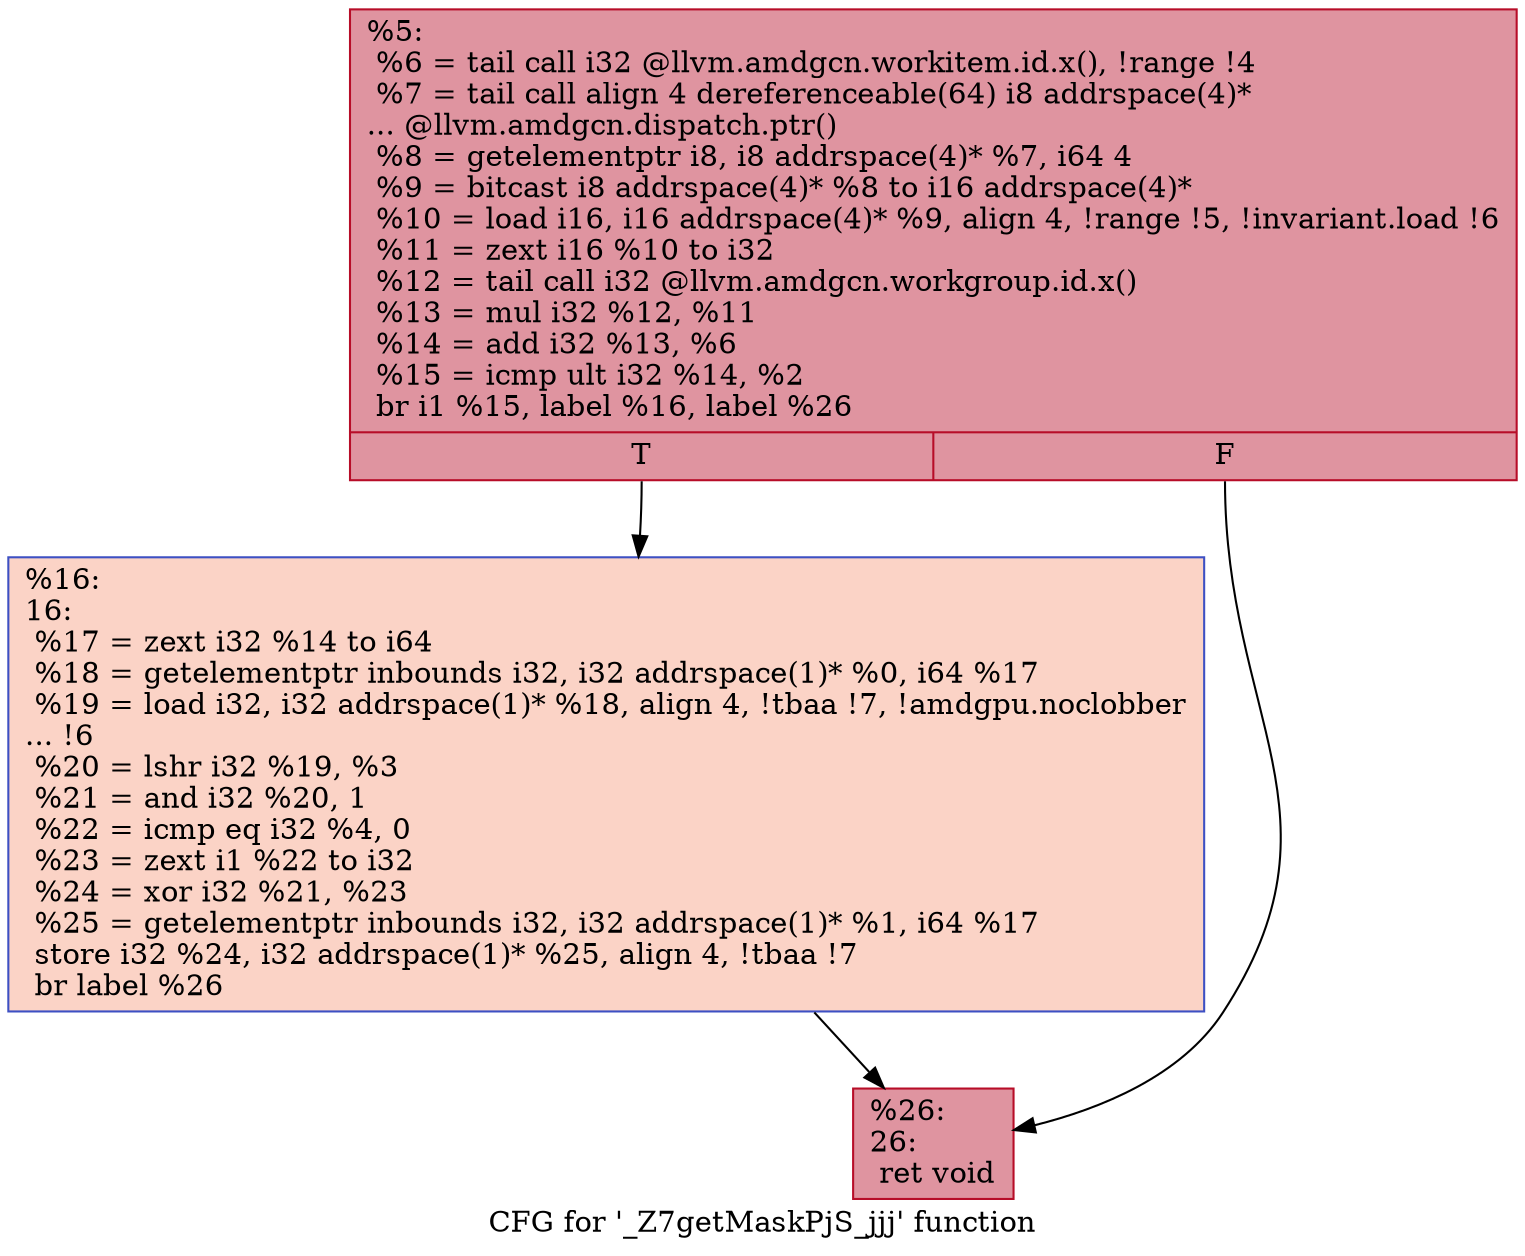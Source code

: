 digraph "CFG for '_Z7getMaskPjS_jjj' function" {
	label="CFG for '_Z7getMaskPjS_jjj' function";

	Node0x61aa0a0 [shape=record,color="#b70d28ff", style=filled, fillcolor="#b70d2870",label="{%5:\l  %6 = tail call i32 @llvm.amdgcn.workitem.id.x(), !range !4\l  %7 = tail call align 4 dereferenceable(64) i8 addrspace(4)*\l... @llvm.amdgcn.dispatch.ptr()\l  %8 = getelementptr i8, i8 addrspace(4)* %7, i64 4\l  %9 = bitcast i8 addrspace(4)* %8 to i16 addrspace(4)*\l  %10 = load i16, i16 addrspace(4)* %9, align 4, !range !5, !invariant.load !6\l  %11 = zext i16 %10 to i32\l  %12 = tail call i32 @llvm.amdgcn.workgroup.id.x()\l  %13 = mul i32 %12, %11\l  %14 = add i32 %13, %6\l  %15 = icmp ult i32 %14, %2\l  br i1 %15, label %16, label %26\l|{<s0>T|<s1>F}}"];
	Node0x61aa0a0:s0 -> Node0x61abf20;
	Node0x61aa0a0:s1 -> Node0x61abfb0;
	Node0x61abf20 [shape=record,color="#3d50c3ff", style=filled, fillcolor="#f59c7d70",label="{%16:\l16:                                               \l  %17 = zext i32 %14 to i64\l  %18 = getelementptr inbounds i32, i32 addrspace(1)* %0, i64 %17\l  %19 = load i32, i32 addrspace(1)* %18, align 4, !tbaa !7, !amdgpu.noclobber\l... !6\l  %20 = lshr i32 %19, %3\l  %21 = and i32 %20, 1\l  %22 = icmp eq i32 %4, 0\l  %23 = zext i1 %22 to i32\l  %24 = xor i32 %21, %23\l  %25 = getelementptr inbounds i32, i32 addrspace(1)* %1, i64 %17\l  store i32 %24, i32 addrspace(1)* %25, align 4, !tbaa !7\l  br label %26\l}"];
	Node0x61abf20 -> Node0x61abfb0;
	Node0x61abfb0 [shape=record,color="#b70d28ff", style=filled, fillcolor="#b70d2870",label="{%26:\l26:                                               \l  ret void\l}"];
}
